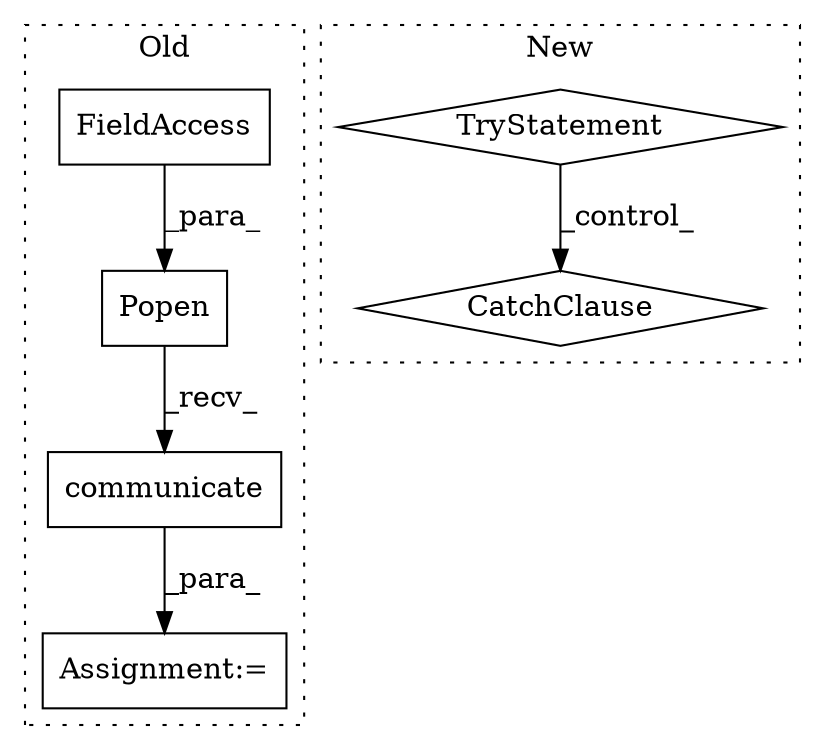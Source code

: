 digraph G {
subgraph cluster0 {
1 [label="Popen" a="32" s="772,917" l="6,1" shape="box"];
4 [label="Assignment:=" a="7" s="927" l="1" shape="box"];
5 [label="FieldAccess" a="22" s="886" l="15" shape="box"];
6 [label="communicate" a="32" s="930" l="13" shape="box"];
label = "Old";
style="dotted";
}
subgraph cluster1 {
2 [label="CatchClause" a="12" s="915,940" l="11,2" shape="diamond"];
3 [label="TryStatement" a="54" s="754" l="4" shape="diamond"];
label = "New";
style="dotted";
}
1 -> 6 [label="_recv_"];
3 -> 2 [label="_control_"];
5 -> 1 [label="_para_"];
6 -> 4 [label="_para_"];
}